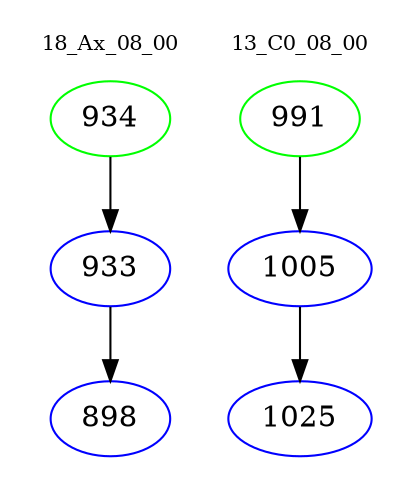 digraph{
subgraph cluster_0 {
color = white
label = "18_Ax_08_00";
fontsize=10;
T0_934 [label="934", color="green"]
T0_934 -> T0_933 [color="black"]
T0_933 [label="933", color="blue"]
T0_933 -> T0_898 [color="black"]
T0_898 [label="898", color="blue"]
}
subgraph cluster_1 {
color = white
label = "13_C0_08_00";
fontsize=10;
T1_991 [label="991", color="green"]
T1_991 -> T1_1005 [color="black"]
T1_1005 [label="1005", color="blue"]
T1_1005 -> T1_1025 [color="black"]
T1_1025 [label="1025", color="blue"]
}
}

